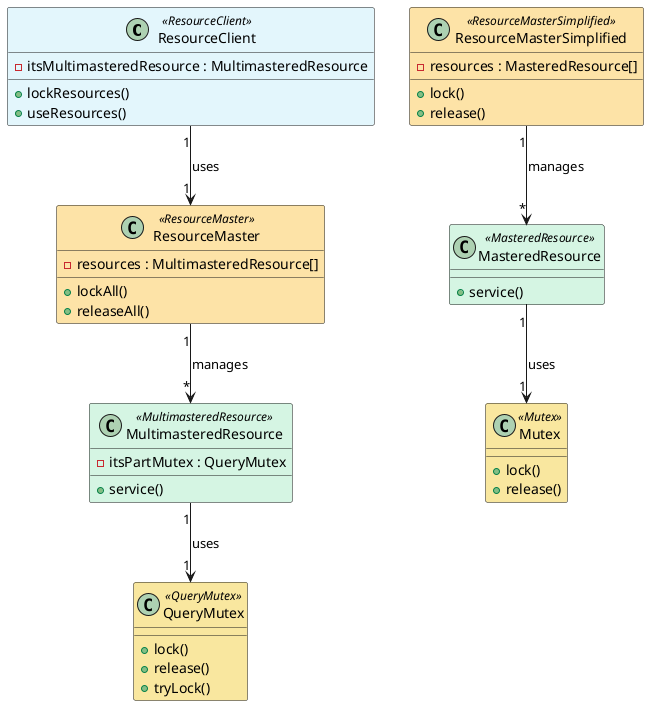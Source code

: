 @startuml SimultaneousLockingPattern_Class

skinparam class {
    BackgroundColor<<ResourceClient>> #E3F6FC
    BackgroundColor<<ResourceMaster>> #FDE3A7
    BackgroundColor<<ResourceMasterSimplified>> #FDE3A7
    BackgroundColor<<MasteredResource>> #D5F5E3
    BackgroundColor<<MultimasteredResource>> #D5F5E3
    BackgroundColor<<Mutex>> #F9E79F
    BackgroundColor<<QueryMutex>> #F9E79F
}

class ResourceClient <<ResourceClient>> {
    +lockResources()
    +useResources()
    -itsMultimasteredResource : MultimasteredResource
}

class ResourceMaster <<ResourceMaster>> {
    +lockAll()
    +releaseAll()
    -resources : MultimasteredResource[]
}

class ResourceMasterSimplified <<ResourceMasterSimplified>> {
    +lock()
    +release()
    -resources : MasteredResource[]
}

class MasteredResource <<MasteredResource>> {
    +service()
}

class MultimasteredResource <<MultimasteredResource>> {
    +service()
    -itsPartMutex : QueryMutex
}

class Mutex <<Mutex>> {
    +lock()
    +release()
}

class QueryMutex <<QueryMutex>> {
    +lock()
    +release()
    +tryLock()
}

ResourceClient "1" --> "1" ResourceMaster : uses
ResourceMaster "1" --> "*" MultimasteredResource : manages
ResourceMasterSimplified "1" --> "*" MasteredResource : manages
MultimasteredResource "1" --> "1" QueryMutex : uses
MasteredResource "1" --> "1" Mutex : uses

@enduml
